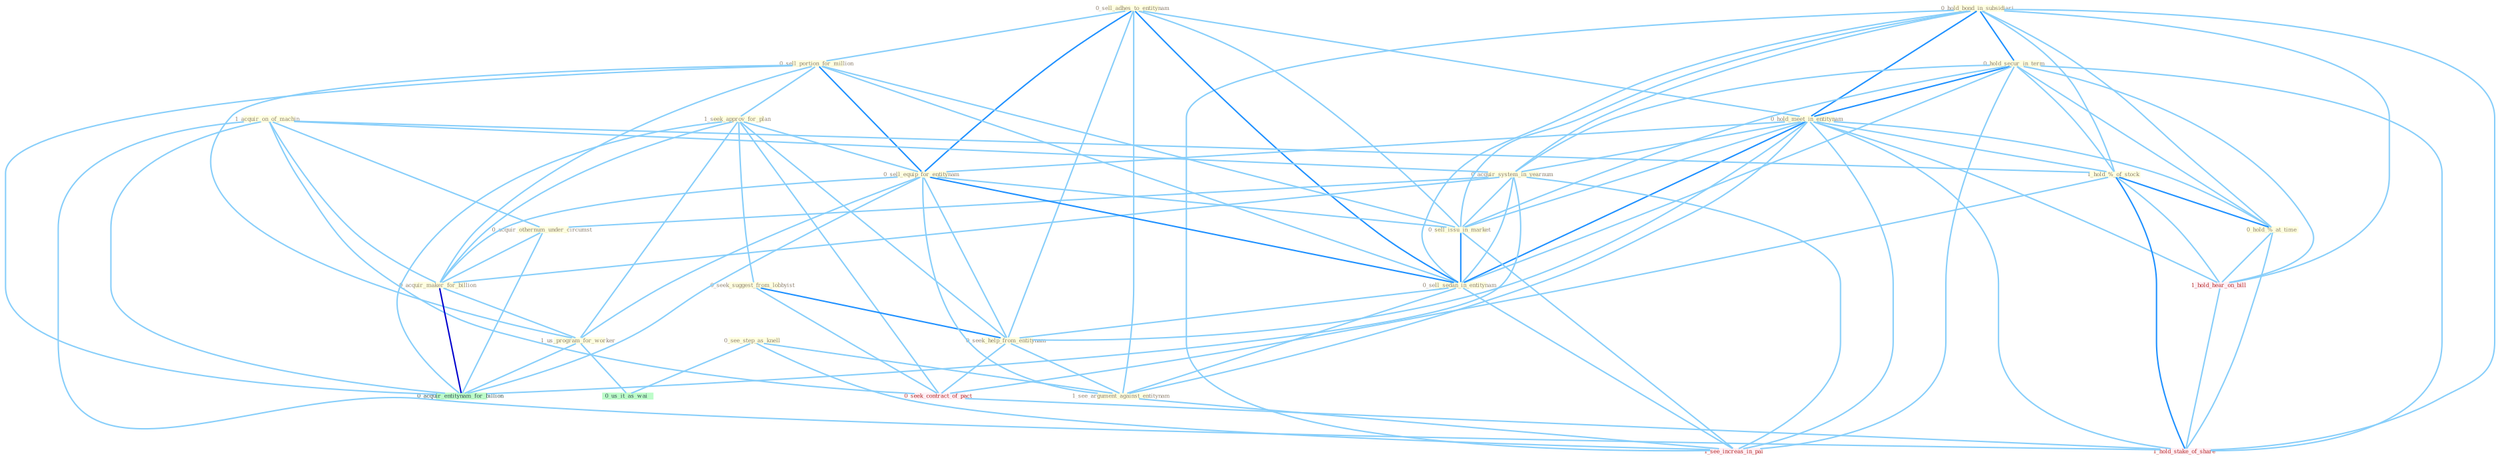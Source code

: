 Graph G{ 
    node
    [shape=polygon,style=filled,width=.5,height=.06,color="#BDFCC9",fixedsize=true,fontsize=4,
    fontcolor="#2f4f4f"];
    {node
    [color="#ffffe0", fontcolor="#8b7d6b"] "0_hold_bond_in_subsidiari " "0_sell_adhes_to_entitynam " "0_hold_secur_in_term " "0_sell_portion_for_million " "0_hold_meet_in_entitynam " "1_seek_approv_for_plan " "1_acquir_on_of_machin " "0_acquir_system_in_yearnum " "0_seek_suggest_from_lobbyist " "0_see_step_as_knell " "0_acquir_othernum_under_circumst " "0_sell_equip_for_entitynam " "0_sell_issu_in_market " "0_sell_sedan_in_entitynam " "0_acquir_maker_for_billion " "1_hold_%_of_stock " "0_seek_help_from_entitynam " "0_hold_%_at_time " "1_us_program_for_worker " "1_see_argument_against_entitynam "}
{node [color="#fff0f5", fontcolor="#b22222"] "0_seek_contract_of_pact " "1_see_increas_in_pai " "1_hold_hear_on_bill " "1_hold_stake_of_share "}
edge [color="#B0E2FF"];

	"0_hold_bond_in_subsidiari " -- "0_hold_secur_in_term " [w="2", color="#1e90ff" , len=0.8];
	"0_hold_bond_in_subsidiari " -- "0_hold_meet_in_entitynam " [w="2", color="#1e90ff" , len=0.8];
	"0_hold_bond_in_subsidiari " -- "0_acquir_system_in_yearnum " [w="1", color="#87cefa" ];
	"0_hold_bond_in_subsidiari " -- "0_sell_issu_in_market " [w="1", color="#87cefa" ];
	"0_hold_bond_in_subsidiari " -- "0_sell_sedan_in_entitynam " [w="1", color="#87cefa" ];
	"0_hold_bond_in_subsidiari " -- "1_hold_%_of_stock " [w="1", color="#87cefa" ];
	"0_hold_bond_in_subsidiari " -- "0_hold_%_at_time " [w="1", color="#87cefa" ];
	"0_hold_bond_in_subsidiari " -- "1_see_increas_in_pai " [w="1", color="#87cefa" ];
	"0_hold_bond_in_subsidiari " -- "1_hold_hear_on_bill " [w="1", color="#87cefa" ];
	"0_hold_bond_in_subsidiari " -- "1_hold_stake_of_share " [w="1", color="#87cefa" ];
	"0_sell_adhes_to_entitynam " -- "0_sell_portion_for_million " [w="1", color="#87cefa" ];
	"0_sell_adhes_to_entitynam " -- "0_hold_meet_in_entitynam " [w="1", color="#87cefa" ];
	"0_sell_adhes_to_entitynam " -- "0_sell_equip_for_entitynam " [w="2", color="#1e90ff" , len=0.8];
	"0_sell_adhes_to_entitynam " -- "0_sell_issu_in_market " [w="1", color="#87cefa" ];
	"0_sell_adhes_to_entitynam " -- "0_sell_sedan_in_entitynam " [w="2", color="#1e90ff" , len=0.8];
	"0_sell_adhes_to_entitynam " -- "0_seek_help_from_entitynam " [w="1", color="#87cefa" ];
	"0_sell_adhes_to_entitynam " -- "1_see_argument_against_entitynam " [w="1", color="#87cefa" ];
	"0_hold_secur_in_term " -- "0_hold_meet_in_entitynam " [w="2", color="#1e90ff" , len=0.8];
	"0_hold_secur_in_term " -- "0_acquir_system_in_yearnum " [w="1", color="#87cefa" ];
	"0_hold_secur_in_term " -- "0_sell_issu_in_market " [w="1", color="#87cefa" ];
	"0_hold_secur_in_term " -- "0_sell_sedan_in_entitynam " [w="1", color="#87cefa" ];
	"0_hold_secur_in_term " -- "1_hold_%_of_stock " [w="1", color="#87cefa" ];
	"0_hold_secur_in_term " -- "0_hold_%_at_time " [w="1", color="#87cefa" ];
	"0_hold_secur_in_term " -- "1_see_increas_in_pai " [w="1", color="#87cefa" ];
	"0_hold_secur_in_term " -- "1_hold_hear_on_bill " [w="1", color="#87cefa" ];
	"0_hold_secur_in_term " -- "1_hold_stake_of_share " [w="1", color="#87cefa" ];
	"0_sell_portion_for_million " -- "1_seek_approv_for_plan " [w="1", color="#87cefa" ];
	"0_sell_portion_for_million " -- "0_sell_equip_for_entitynam " [w="2", color="#1e90ff" , len=0.8];
	"0_sell_portion_for_million " -- "0_sell_issu_in_market " [w="1", color="#87cefa" ];
	"0_sell_portion_for_million " -- "0_sell_sedan_in_entitynam " [w="1", color="#87cefa" ];
	"0_sell_portion_for_million " -- "0_acquir_maker_for_billion " [w="1", color="#87cefa" ];
	"0_sell_portion_for_million " -- "1_us_program_for_worker " [w="1", color="#87cefa" ];
	"0_sell_portion_for_million " -- "0_acquir_entitynam_for_billion " [w="1", color="#87cefa" ];
	"0_hold_meet_in_entitynam " -- "0_acquir_system_in_yearnum " [w="1", color="#87cefa" ];
	"0_hold_meet_in_entitynam " -- "0_sell_equip_for_entitynam " [w="1", color="#87cefa" ];
	"0_hold_meet_in_entitynam " -- "0_sell_issu_in_market " [w="1", color="#87cefa" ];
	"0_hold_meet_in_entitynam " -- "0_sell_sedan_in_entitynam " [w="2", color="#1e90ff" , len=0.8];
	"0_hold_meet_in_entitynam " -- "1_hold_%_of_stock " [w="1", color="#87cefa" ];
	"0_hold_meet_in_entitynam " -- "0_seek_help_from_entitynam " [w="1", color="#87cefa" ];
	"0_hold_meet_in_entitynam " -- "0_hold_%_at_time " [w="1", color="#87cefa" ];
	"0_hold_meet_in_entitynam " -- "1_see_argument_against_entitynam " [w="1", color="#87cefa" ];
	"0_hold_meet_in_entitynam " -- "1_see_increas_in_pai " [w="1", color="#87cefa" ];
	"0_hold_meet_in_entitynam " -- "1_hold_hear_on_bill " [w="1", color="#87cefa" ];
	"0_hold_meet_in_entitynam " -- "1_hold_stake_of_share " [w="1", color="#87cefa" ];
	"1_seek_approv_for_plan " -- "0_seek_suggest_from_lobbyist " [w="1", color="#87cefa" ];
	"1_seek_approv_for_plan " -- "0_sell_equip_for_entitynam " [w="1", color="#87cefa" ];
	"1_seek_approv_for_plan " -- "0_acquir_maker_for_billion " [w="1", color="#87cefa" ];
	"1_seek_approv_for_plan " -- "0_seek_help_from_entitynam " [w="1", color="#87cefa" ];
	"1_seek_approv_for_plan " -- "1_us_program_for_worker " [w="1", color="#87cefa" ];
	"1_seek_approv_for_plan " -- "0_seek_contract_of_pact " [w="1", color="#87cefa" ];
	"1_seek_approv_for_plan " -- "0_acquir_entitynam_for_billion " [w="1", color="#87cefa" ];
	"1_acquir_on_of_machin " -- "0_acquir_system_in_yearnum " [w="1", color="#87cefa" ];
	"1_acquir_on_of_machin " -- "0_acquir_othernum_under_circumst " [w="1", color="#87cefa" ];
	"1_acquir_on_of_machin " -- "0_acquir_maker_for_billion " [w="1", color="#87cefa" ];
	"1_acquir_on_of_machin " -- "1_hold_%_of_stock " [w="1", color="#87cefa" ];
	"1_acquir_on_of_machin " -- "0_seek_contract_of_pact " [w="1", color="#87cefa" ];
	"1_acquir_on_of_machin " -- "0_acquir_entitynam_for_billion " [w="1", color="#87cefa" ];
	"1_acquir_on_of_machin " -- "1_hold_stake_of_share " [w="1", color="#87cefa" ];
	"0_acquir_system_in_yearnum " -- "0_acquir_othernum_under_circumst " [w="1", color="#87cefa" ];
	"0_acquir_system_in_yearnum " -- "0_sell_issu_in_market " [w="1", color="#87cefa" ];
	"0_acquir_system_in_yearnum " -- "0_sell_sedan_in_entitynam " [w="1", color="#87cefa" ];
	"0_acquir_system_in_yearnum " -- "0_acquir_maker_for_billion " [w="1", color="#87cefa" ];
	"0_acquir_system_in_yearnum " -- "0_acquir_entitynam_for_billion " [w="1", color="#87cefa" ];
	"0_acquir_system_in_yearnum " -- "1_see_increas_in_pai " [w="1", color="#87cefa" ];
	"0_seek_suggest_from_lobbyist " -- "0_seek_help_from_entitynam " [w="2", color="#1e90ff" , len=0.8];
	"0_seek_suggest_from_lobbyist " -- "0_seek_contract_of_pact " [w="1", color="#87cefa" ];
	"0_see_step_as_knell " -- "1_see_argument_against_entitynam " [w="1", color="#87cefa" ];
	"0_see_step_as_knell " -- "0_us_it_as_wai " [w="1", color="#87cefa" ];
	"0_see_step_as_knell " -- "1_see_increas_in_pai " [w="1", color="#87cefa" ];
	"0_acquir_othernum_under_circumst " -- "0_acquir_maker_for_billion " [w="1", color="#87cefa" ];
	"0_acquir_othernum_under_circumst " -- "0_acquir_entitynam_for_billion " [w="1", color="#87cefa" ];
	"0_sell_equip_for_entitynam " -- "0_sell_issu_in_market " [w="1", color="#87cefa" ];
	"0_sell_equip_for_entitynam " -- "0_sell_sedan_in_entitynam " [w="2", color="#1e90ff" , len=0.8];
	"0_sell_equip_for_entitynam " -- "0_acquir_maker_for_billion " [w="1", color="#87cefa" ];
	"0_sell_equip_for_entitynam " -- "0_seek_help_from_entitynam " [w="1", color="#87cefa" ];
	"0_sell_equip_for_entitynam " -- "1_us_program_for_worker " [w="1", color="#87cefa" ];
	"0_sell_equip_for_entitynam " -- "1_see_argument_against_entitynam " [w="1", color="#87cefa" ];
	"0_sell_equip_for_entitynam " -- "0_acquir_entitynam_for_billion " [w="1", color="#87cefa" ];
	"0_sell_issu_in_market " -- "0_sell_sedan_in_entitynam " [w="2", color="#1e90ff" , len=0.8];
	"0_sell_issu_in_market " -- "1_see_increas_in_pai " [w="1", color="#87cefa" ];
	"0_sell_sedan_in_entitynam " -- "0_seek_help_from_entitynam " [w="1", color="#87cefa" ];
	"0_sell_sedan_in_entitynam " -- "1_see_argument_against_entitynam " [w="1", color="#87cefa" ];
	"0_sell_sedan_in_entitynam " -- "1_see_increas_in_pai " [w="1", color="#87cefa" ];
	"0_acquir_maker_for_billion " -- "1_us_program_for_worker " [w="1", color="#87cefa" ];
	"0_acquir_maker_for_billion " -- "0_acquir_entitynam_for_billion " [w="3", color="#0000cd" , len=0.6];
	"1_hold_%_of_stock " -- "0_hold_%_at_time " [w="2", color="#1e90ff" , len=0.8];
	"1_hold_%_of_stock " -- "0_seek_contract_of_pact " [w="1", color="#87cefa" ];
	"1_hold_%_of_stock " -- "1_hold_hear_on_bill " [w="1", color="#87cefa" ];
	"1_hold_%_of_stock " -- "1_hold_stake_of_share " [w="2", color="#1e90ff" , len=0.8];
	"0_seek_help_from_entitynam " -- "1_see_argument_against_entitynam " [w="1", color="#87cefa" ];
	"0_seek_help_from_entitynam " -- "0_seek_contract_of_pact " [w="1", color="#87cefa" ];
	"0_hold_%_at_time " -- "1_hold_hear_on_bill " [w="1", color="#87cefa" ];
	"0_hold_%_at_time " -- "1_hold_stake_of_share " [w="1", color="#87cefa" ];
	"1_us_program_for_worker " -- "0_us_it_as_wai " [w="1", color="#87cefa" ];
	"1_us_program_for_worker " -- "0_acquir_entitynam_for_billion " [w="1", color="#87cefa" ];
	"1_see_argument_against_entitynam " -- "1_see_increas_in_pai " [w="1", color="#87cefa" ];
	"0_seek_contract_of_pact " -- "1_hold_stake_of_share " [w="1", color="#87cefa" ];
	"1_hold_hear_on_bill " -- "1_hold_stake_of_share " [w="1", color="#87cefa" ];
}